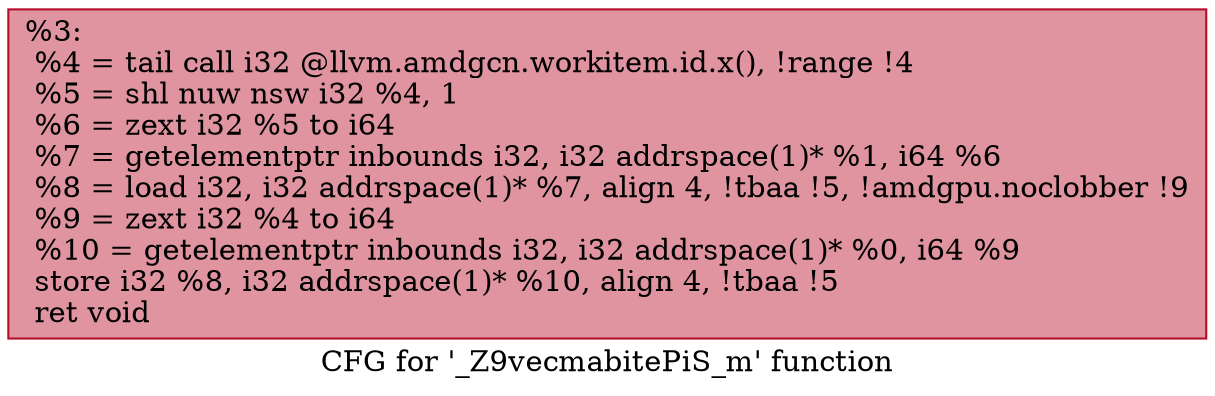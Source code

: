 digraph "CFG for '_Z9vecmabitePiS_m' function" {
	label="CFG for '_Z9vecmabitePiS_m' function";

	Node0x5598c60 [shape=record,color="#b70d28ff", style=filled, fillcolor="#b70d2870",label="{%3:\l  %4 = tail call i32 @llvm.amdgcn.workitem.id.x(), !range !4\l  %5 = shl nuw nsw i32 %4, 1\l  %6 = zext i32 %5 to i64\l  %7 = getelementptr inbounds i32, i32 addrspace(1)* %1, i64 %6\l  %8 = load i32, i32 addrspace(1)* %7, align 4, !tbaa !5, !amdgpu.noclobber !9\l  %9 = zext i32 %4 to i64\l  %10 = getelementptr inbounds i32, i32 addrspace(1)* %0, i64 %9\l  store i32 %8, i32 addrspace(1)* %10, align 4, !tbaa !5\l  ret void\l}"];
}
